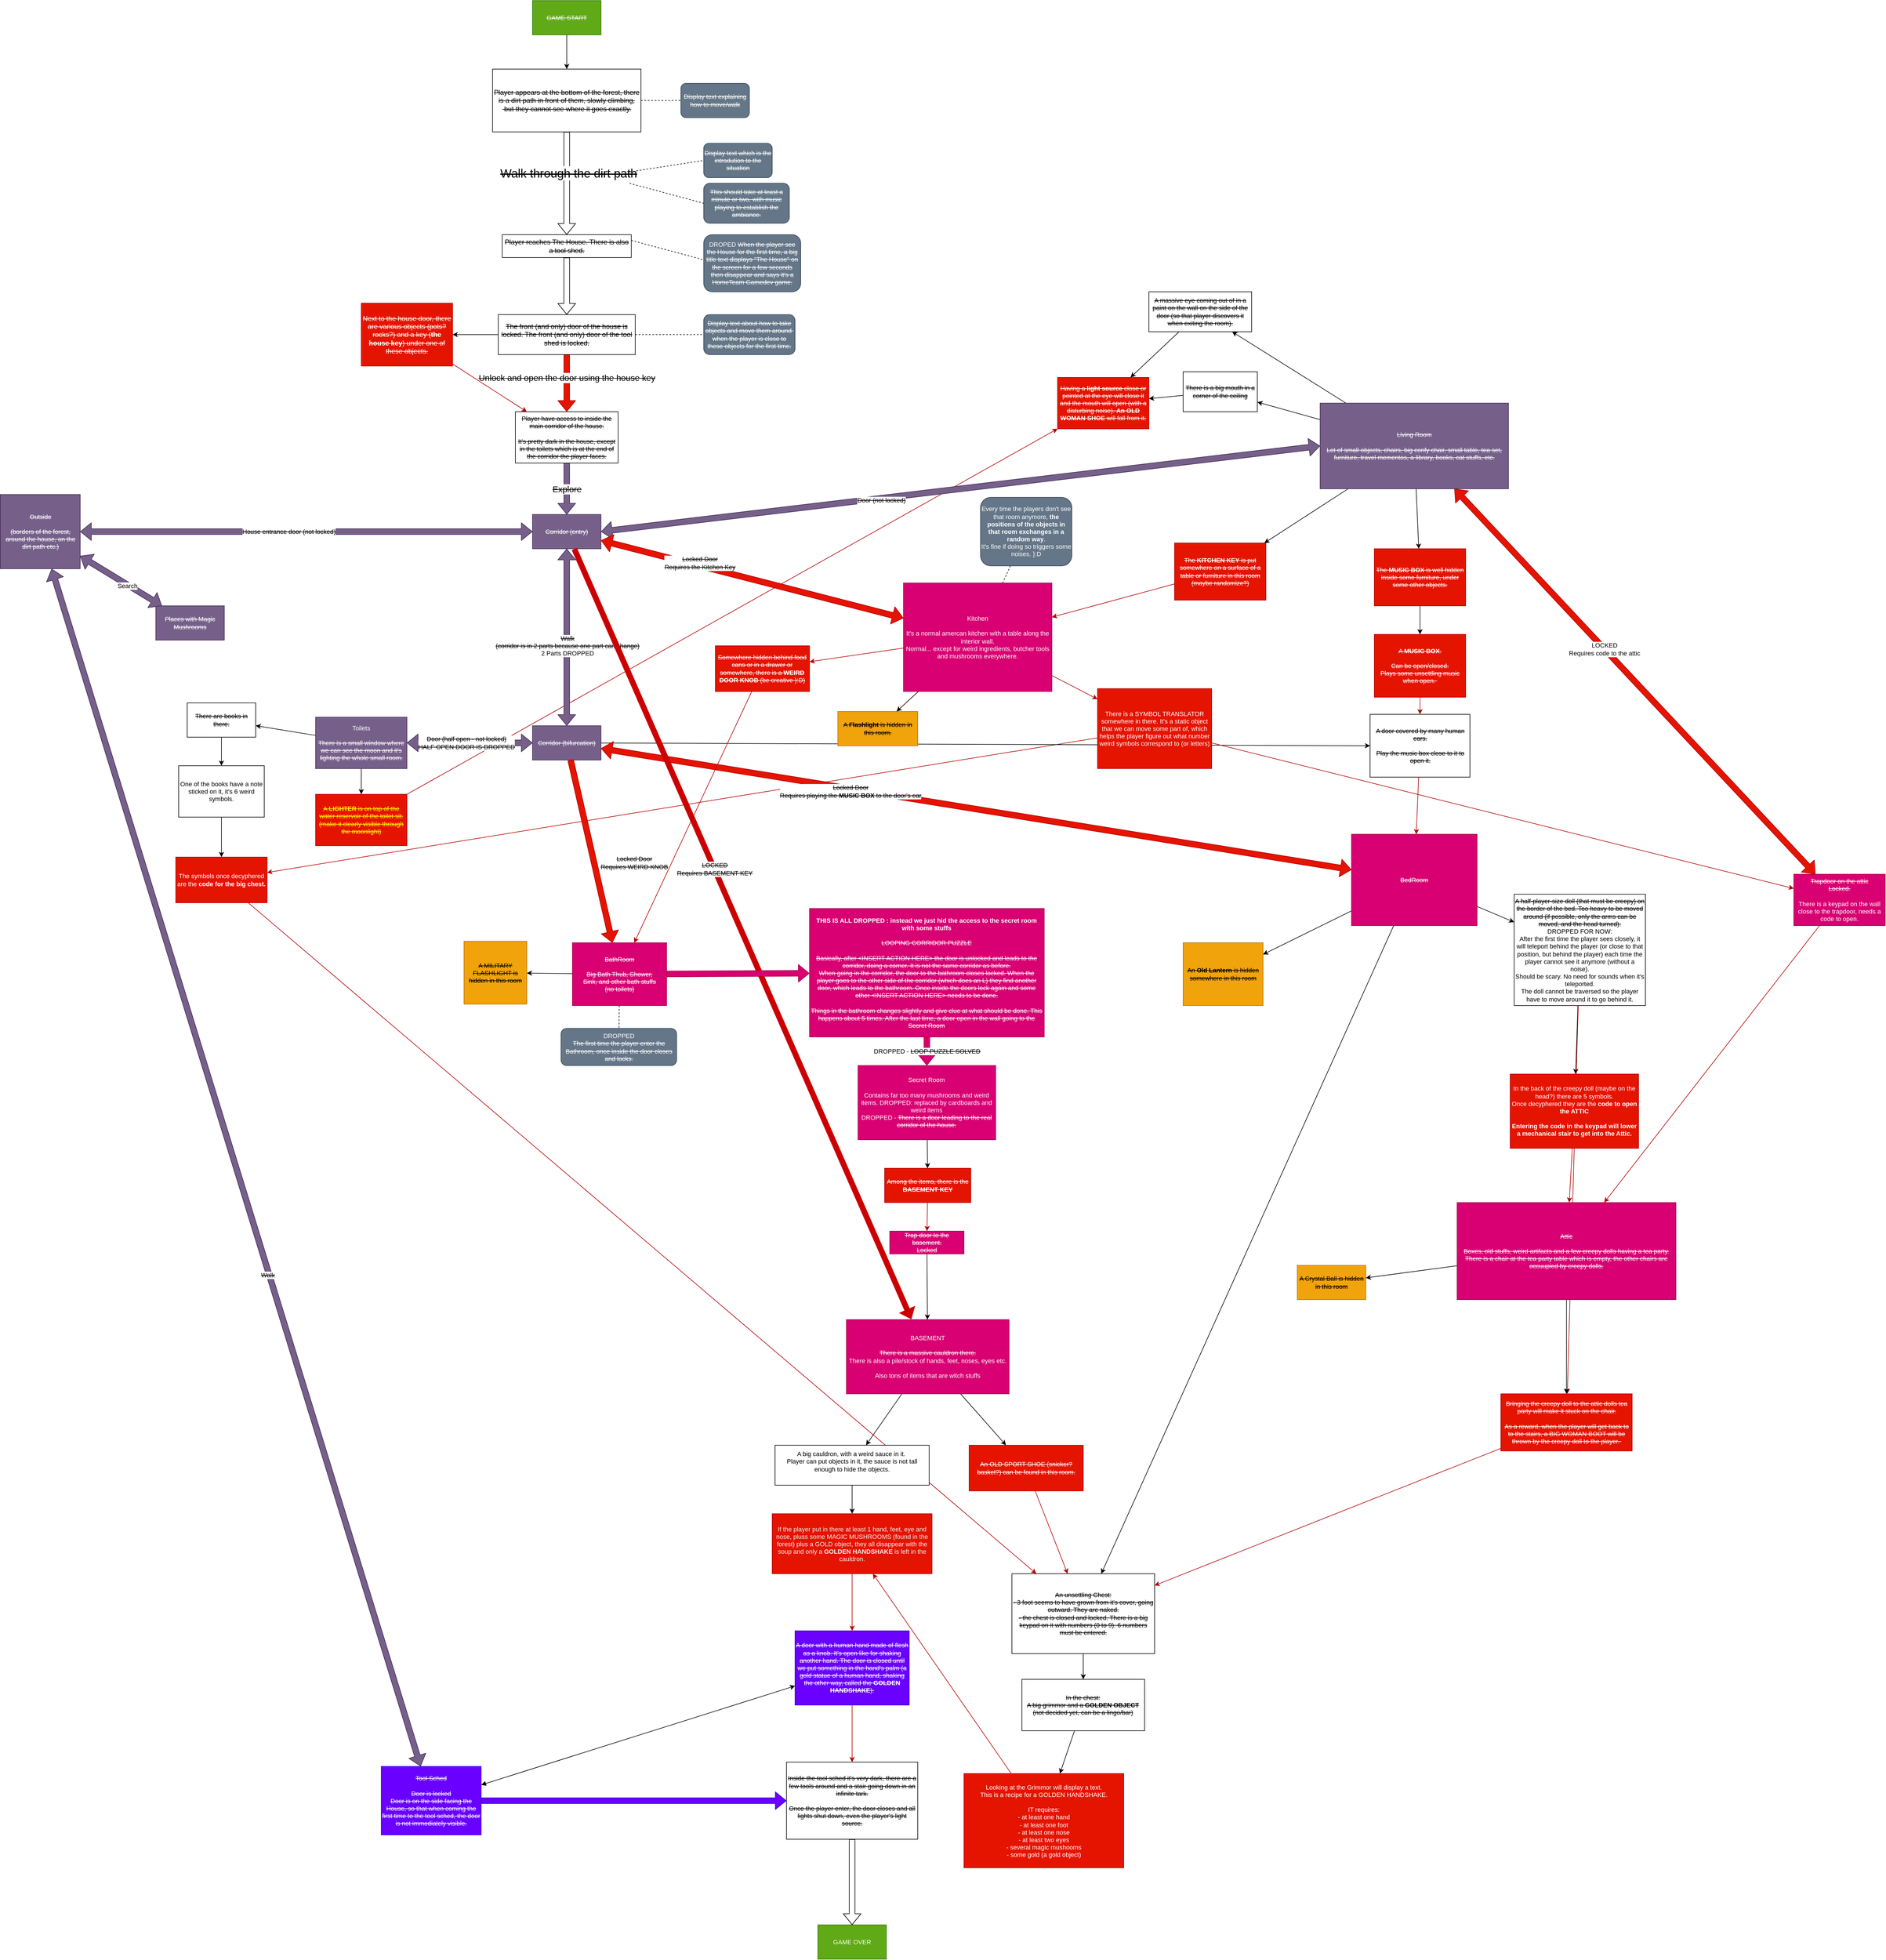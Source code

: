 <mxfile>
    <diagram id="uI9hO-N1rfZND0lMfROh" name="Page-1">
        <mxGraphModel dx="2590" dy="1898" grid="1" gridSize="10" guides="1" tooltips="1" connect="1" arrows="1" fold="1" page="1" pageScale="1" pageWidth="850" pageHeight="1100" math="0" shadow="0">
            <root>
                <mxCell id="0"/>
                <mxCell id="1" parent="0"/>
                <mxCell id="117" style="edgeStyle=none;html=1;fontSize=11;fillColor=#e51400;strokeColor=#B20000;" parent="1" source="115" target="21" edge="1">
                    <mxGeometry relative="1" as="geometry"/>
                </mxCell>
                <mxCell id="182" style="edgeStyle=none;html=1;fontSize=11;startArrow=none;startFill=0;endArrow=classic;endFill=1;fillColor=#e51400;strokeColor=#B20000;" parent="1" source="179" target="170" edge="1">
                    <mxGeometry relative="1" as="geometry"/>
                </mxCell>
                <mxCell id="172" style="edgeStyle=none;html=1;fontSize=11;startArrow=none;startFill=0;endArrow=classic;endFill=1;fillColor=#e51400;strokeColor=#B20000;" parent="1" source="170" target="124" edge="1">
                    <mxGeometry relative="1" as="geometry"/>
                </mxCell>
                <mxCell id="153" style="edgeStyle=none;html=1;fontSize=11;startArrow=none;startFill=0;endArrow=classic;endFill=1;fillColor=#e51400;strokeColor=#B20000;" parent="1" source="65" target="76" edge="1">
                    <mxGeometry relative="1" as="geometry"/>
                </mxCell>
                <mxCell id="152" style="edgeStyle=none;html=1;fontSize=11;startArrow=classic;startFill=1;endArrow=none;endFill=0;fillColor=#e51400;strokeColor=#B20000;" parent="1" source="115" target="141" edge="1">
                    <mxGeometry relative="1" as="geometry"/>
                </mxCell>
                <mxCell id="147" style="edgeStyle=none;html=1;fontSize=11;startArrow=none;startFill=0;endArrow=classic;endFill=1;fillColor=#e51400;strokeColor=#B20000;" parent="1" source="72" target="121" edge="1">
                    <mxGeometry relative="1" as="geometry"/>
                </mxCell>
                <mxCell id="102" style="edgeStyle=none;html=1;fontSize=11;fillColor=#e51400;strokeColor=#B20000;" parent="1" source="27" target="28" edge="1">
                    <mxGeometry relative="1" as="geometry"/>
                </mxCell>
                <mxCell id="2" value="&lt;strike&gt;Player appears at the bottom of the forest, there is a dirt path in front of them, slowly climbing,&lt;br&gt;&amp;nbsp;but they cannot see where it goes exactly.&lt;/strike&gt;" style="rounded=0;whiteSpace=wrap;html=1;" parent="1" vertex="1">
                    <mxGeometry x="230.01" y="-110" width="260" height="110" as="geometry"/>
                </mxCell>
                <mxCell id="3" value="" style="shape=flexArrow;endArrow=classic;html=1;" parent="1" source="2" target="4" edge="1">
                    <mxGeometry width="50" height="50" relative="1" as="geometry">
                        <mxPoint x="389.99" y="410" as="sourcePoint"/>
                        <mxPoint x="439.99" y="360" as="targetPoint"/>
                    </mxGeometry>
                </mxCell>
                <mxCell id="5" value="&lt;strike&gt;Walk through the dirt path&lt;/strike&gt;" style="edgeLabel;html=1;align=center;verticalAlign=middle;resizable=0;points=[];fontSize=21;" parent="3" vertex="1" connectable="0">
                    <mxGeometry x="-0.199" y="3" relative="1" as="geometry">
                        <mxPoint as="offset"/>
                    </mxGeometry>
                </mxCell>
                <mxCell id="4" value="&lt;strike&gt;Player reaches The House. There is also a tool shed.&lt;/strike&gt;" style="rounded=0;whiteSpace=wrap;html=1;" parent="1" vertex="1">
                    <mxGeometry x="246.88" y="180" width="226.25" height="40" as="geometry"/>
                </mxCell>
                <mxCell id="8" value="&lt;strike&gt;Display text which is the introdution to the situation&lt;/strike&gt;" style="rounded=1;whiteSpace=wrap;html=1;fontSize=11;fillColor=#647687;fontColor=#ffffff;strokeColor=#314354;" parent="1" vertex="1">
                    <mxGeometry x="600" y="20" width="120" height="60" as="geometry"/>
                </mxCell>
                <mxCell id="9" value="" style="endArrow=none;dashed=1;html=1;fontSize=11;entryX=0;entryY=0.5;entryDx=0;entryDy=0;" parent="1" target="8" edge="1">
                    <mxGeometry width="50" height="50" relative="1" as="geometry">
                        <mxPoint x="470" y="70" as="sourcePoint"/>
                        <mxPoint x="530" y="70" as="targetPoint"/>
                    </mxGeometry>
                </mxCell>
                <mxCell id="10" value="&lt;strike&gt;Display text explaining how to move/walk&lt;/strike&gt;" style="rounded=1;whiteSpace=wrap;html=1;fontSize=11;fillColor=#647687;fontColor=#ffffff;strokeColor=#314354;" parent="1" vertex="1">
                    <mxGeometry x="560" y="-85" width="120" height="60" as="geometry"/>
                </mxCell>
                <mxCell id="11" value="" style="endArrow=none;dashed=1;html=1;fontSize=11;entryX=0;entryY=0.5;entryDx=0;entryDy=0;exitX=1;exitY=0.5;exitDx=0;exitDy=0;" parent="1" source="2" target="10" edge="1">
                    <mxGeometry width="50" height="50" relative="1" as="geometry">
                        <mxPoint x="420" y="190" as="sourcePoint"/>
                        <mxPoint x="470" y="140" as="targetPoint"/>
                    </mxGeometry>
                </mxCell>
                <mxCell id="12" value="&lt;strike&gt;This should take at least a minute or two, with music playing to establish the ambiance.&lt;/strike&gt;" style="rounded=1;whiteSpace=wrap;html=1;fontSize=11;fillColor=#647687;fontColor=#ffffff;strokeColor=#314354;" parent="1" vertex="1">
                    <mxGeometry x="600" y="90" width="150" height="70" as="geometry"/>
                </mxCell>
                <mxCell id="13" value="" style="endArrow=none;dashed=1;html=1;fontSize=11;entryX=0;entryY=0.5;entryDx=0;entryDy=0;" parent="1" target="12" edge="1">
                    <mxGeometry width="50" height="50" relative="1" as="geometry">
                        <mxPoint x="470" y="90" as="sourcePoint"/>
                        <mxPoint x="470" y="250" as="targetPoint"/>
                    </mxGeometry>
                </mxCell>
                <mxCell id="14" value="&lt;strike&gt;Display text about how to take objects and move them around&amp;nbsp; when the player is close to these objects for the first time.&lt;/strike&gt;" style="rounded=1;whiteSpace=wrap;html=1;fontSize=11;fillColor=#647687;fontColor=#ffffff;strokeColor=#314354;" parent="1" vertex="1">
                    <mxGeometry x="600" y="320" width="160" height="70" as="geometry"/>
                </mxCell>
                <mxCell id="15" value="" style="endArrow=none;dashed=1;html=1;fontSize=11;exitX=1;exitY=0.5;exitDx=0;exitDy=0;entryX=0;entryY=0.5;entryDx=0;entryDy=0;" parent="1" source="57" target="14" edge="1">
                    <mxGeometry width="50" height="50" relative="1" as="geometry">
                        <mxPoint x="460" y="420" as="sourcePoint"/>
                        <mxPoint x="510" y="370" as="targetPoint"/>
                    </mxGeometry>
                </mxCell>
                <mxCell id="17" value="&lt;strike&gt;Player have access to inside the main corridor of the house.&lt;br&gt;&lt;br&gt;It's pretty dark in the house, except in the toilets which is at the end of the corridor the player faces.&lt;/strike&gt;" style="rounded=0;whiteSpace=wrap;html=1;fontSize=11;" parent="1" vertex="1">
                    <mxGeometry x="270" y="490" width="180" height="90" as="geometry"/>
                </mxCell>
                <mxCell id="18" value="&lt;font style=&quot;font-size: 15px&quot;&gt;&lt;strike&gt;Unlock and open the door using the house key&lt;/strike&gt;&lt;/font&gt;" style="shape=flexArrow;endArrow=classic;html=1;fontSize=11;entryX=0.5;entryY=0;entryDx=0;entryDy=0;exitX=0.5;exitY=1;exitDx=0;exitDy=0;fillColor=#e51400;strokeColor=#B20000;" parent="1" source="57" target="17" edge="1">
                    <mxGeometry x="-0.2" width="50" height="50" relative="1" as="geometry">
                        <mxPoint x="420" y="550" as="sourcePoint"/>
                        <mxPoint x="470" y="500" as="targetPoint"/>
                        <mxPoint as="offset"/>
                    </mxGeometry>
                </mxCell>
                <mxCell id="178" value="" style="edgeStyle=none;html=1;fontSize=11;startArrow=none;startFill=0;endArrow=classic;endFill=1;" parent="1" source="21" target="177" edge="1">
                    <mxGeometry relative="1" as="geometry"/>
                </mxCell>
                <mxCell id="21" value="&lt;strike&gt;An unsettling Chest:&lt;br&gt;- 3 foot seems to have grown from it's cover, going outward. They are naked.&lt;/strike&gt;&lt;br&gt;&lt;strike&gt;- the chest is closed and locked. There is a big keypad on it with numbers (0 to 9). 6 numbers must be entered.&lt;/strike&gt;" style="rounded=0;whiteSpace=wrap;html=1;fontSize=11;" parent="1" vertex="1">
                    <mxGeometry x="1139.989" y="2525" width="250" height="140" as="geometry"/>
                </mxCell>
                <mxCell id="77" style="edgeStyle=none;html=1;fontSize=11;" parent="1" source="22" target="76" edge="1">
                    <mxGeometry relative="1" as="geometry"/>
                </mxCell>
                <mxCell id="22" value="&lt;strike&gt;A massive eye coming out of in a paint on the wall on the side of the door (so that player discovers it when exiting the room).&lt;/strike&gt;" style="rounded=0;whiteSpace=wrap;html=1;fontSize=11;" parent="1" vertex="1">
                    <mxGeometry x="1379.996" y="280" width="180" height="70" as="geometry"/>
                </mxCell>
                <mxCell id="144" value="" style="edgeStyle=none;html=1;fontSize=11;startArrow=none;startFill=0;endArrow=classic;endFill=1;" parent="1" source="23" target="143" edge="1">
                    <mxGeometry relative="1" as="geometry"/>
                </mxCell>
                <mxCell id="149" value="" style="edgeStyle=none;html=1;fontSize=11;startArrow=none;startFill=0;endArrow=classic;endFill=1;fillColor=#e51400;strokeColor=#B20000;" parent="1" source="23" target="148" edge="1">
                    <mxGeometry relative="1" as="geometry"/>
                </mxCell>
                <mxCell id="23" value="&lt;strike&gt;A half-player-size doll (that must be creepy) on the border of the bed. Too heavy to be moved around (if possible, only the arms can be moved, and the head turned).&lt;br&gt;&lt;/strike&gt;DROPPED FOR NOW:&lt;br&gt;After the first time the player sees closely, it will teleport behind the player (or close to that position, but behind the player) each time the player cannot see it anymore (without a noise).&lt;br&gt;Should be scary. No need for sounds when it's teleported.&lt;br&gt;The doll cannot be traversed so the player have to move around it to go behind it." style="rounded=0;whiteSpace=wrap;html=1;fontSize=11;" parent="1" vertex="1">
                    <mxGeometry x="2020.004" y="1335" width="230" height="195" as="geometry"/>
                </mxCell>
                <mxCell id="171" value="" style="edgeStyle=none;html=1;fontSize=11;startArrow=none;startFill=0;endArrow=classic;endFill=1;" parent="1" source="26" target="170" edge="1">
                    <mxGeometry relative="1" as="geometry"/>
                </mxCell>
                <mxCell id="26" value="A big cauldron, with a weird sauce in it.&amp;nbsp;&lt;br&gt;Player can put objects in it, the sauce is not tall enough to hide the objects.&lt;br&gt;&lt;br&gt;" style="rounded=0;whiteSpace=wrap;html=1;fontSize=11;" parent="1" vertex="1">
                    <mxGeometry x="724.999" y="2300" width="270" height="70" as="geometry"/>
                </mxCell>
                <mxCell id="27" value="&lt;strike&gt;A &lt;b&gt;MUSIC BOX&lt;/b&gt;. &lt;br&gt;&lt;br&gt;Can be open/closed.&lt;br&gt;Plays some unsettling music when open.&amp;nbsp;&lt;/strike&gt;" style="rounded=0;whiteSpace=wrap;html=1;fontSize=11;fillColor=#e51400;fontColor=#ffffff;strokeColor=#B20000;" parent="1" vertex="1">
                    <mxGeometry x="1775.004" y="880" width="160" height="110" as="geometry"/>
                </mxCell>
                <mxCell id="28" value="&lt;strike&gt;A door covered by many human ears.&lt;br&gt;&lt;br&gt;Play the music box close to it to open it.&lt;/strike&gt;" style="rounded=0;whiteSpace=wrap;html=1;fontSize=11;" parent="1" vertex="1">
                    <mxGeometry x="1767.504" y="1020" width="175" height="110" as="geometry"/>
                </mxCell>
                <mxCell id="62" style="edgeStyle=none;html=1;fontSize=11;" parent="1" source="29" target="22" edge="1">
                    <mxGeometry relative="1" as="geometry"/>
                </mxCell>
                <mxCell id="64" style="edgeStyle=none;html=1;fontSize=11;" parent="1" source="29" target="63" edge="1">
                    <mxGeometry relative="1" as="geometry"/>
                </mxCell>
                <mxCell id="80" style="edgeStyle=none;html=1;fontSize=11;" parent="1" source="29" target="79" edge="1">
                    <mxGeometry relative="1" as="geometry"/>
                </mxCell>
                <mxCell id="101" style="edgeStyle=none;html=1;fontSize=11;" parent="1" source="29" target="100" edge="1">
                    <mxGeometry relative="1" as="geometry"/>
                </mxCell>
                <mxCell id="29" value="&lt;strike&gt;Living Room&lt;br&gt;&lt;br&gt;Lot of small objects, chairs, big confy chair, small table, tea set, furniture, travel mementos, a library, books, cat stuffs, etc.&lt;/strike&gt;" style="whiteSpace=wrap;html=1;fontSize=11;fillColor=#76608a;fontColor=#ffffff;strokeColor=#432D57;" parent="1" vertex="1">
                    <mxGeometry x="1680" y="475" width="330" height="150" as="geometry"/>
                </mxCell>
                <mxCell id="66" style="edgeStyle=none;html=1;entryX=0.5;entryY=0;entryDx=0;entryDy=0;fontSize=11;" parent="1" source="30" target="65" edge="1">
                    <mxGeometry relative="1" as="geometry"/>
                </mxCell>
                <mxCell id="111" style="edgeStyle=none;html=1;fontSize=11;" parent="1" source="30" target="110" edge="1">
                    <mxGeometry relative="1" as="geometry"/>
                </mxCell>
                <mxCell id="30" value="Toilets&lt;br&gt;&lt;br&gt;&lt;strike&gt;There is a small window where we can see the moon and it's lighting the whole small room.&lt;/strike&gt;" style="whiteSpace=wrap;html=1;fontSize=11;fillColor=#76608a;fontColor=#ffffff;strokeColor=#432D57;" parent="1" vertex="1">
                    <mxGeometry x="-80" y="1025" width="160" height="90" as="geometry"/>
                </mxCell>
                <mxCell id="31" value="&lt;strike&gt;Corridor (entry)&lt;/strike&gt;" style="whiteSpace=wrap;html=1;fontSize=11;fillColor=#76608a;fontColor=#ffffff;strokeColor=#432D57;" parent="1" vertex="1">
                    <mxGeometry x="300" y="670" width="120" height="60" as="geometry"/>
                </mxCell>
                <mxCell id="88" style="edgeStyle=none;html=1;entryX=0;entryY=0.5;entryDx=0;entryDy=0;fontSize=11;" parent="1" source="32" target="28" edge="1">
                    <mxGeometry relative="1" as="geometry"/>
                </mxCell>
                <mxCell id="32" value="&lt;strike&gt;Corridor (bifurcation)&lt;/strike&gt;" style="whiteSpace=wrap;html=1;fontSize=11;fillColor=#76608a;fontColor=#ffffff;strokeColor=#432D57;" parent="1" vertex="1">
                    <mxGeometry x="300" y="1040" width="120" height="60" as="geometry"/>
                </mxCell>
                <mxCell id="33" value="&lt;font style=&quot;font-size: 15px&quot;&gt;&lt;strike&gt;Explore&lt;/strike&gt;&lt;/font&gt;" style="shape=flexArrow;endArrow=classic;html=1;fontSize=11;entryX=0.5;entryY=0;entryDx=0;entryDy=0;exitX=0.5;exitY=1;exitDx=0;exitDy=0;fillColor=#76608a;strokeColor=#432D57;" parent="1" source="17" target="31" edge="1">
                    <mxGeometry width="50" height="50" relative="1" as="geometry">
                        <mxPoint x="510" y="630" as="sourcePoint"/>
                        <mxPoint x="360" y="660" as="targetPoint"/>
                    </mxGeometry>
                </mxCell>
                <mxCell id="36" value="" style="shape=flexArrow;endArrow=classic;startArrow=classic;html=1;fontSize=11;entryX=0.5;entryY=1;entryDx=0;entryDy=0;exitX=0.5;exitY=0;exitDx=0;exitDy=0;fillColor=#76608a;strokeColor=#432D57;" parent="1" source="32" target="31" edge="1">
                    <mxGeometry width="100" height="100" relative="1" as="geometry">
                        <mxPoint x="140" y="860" as="sourcePoint"/>
                        <mxPoint x="240" y="760" as="targetPoint"/>
                    </mxGeometry>
                </mxCell>
                <mxCell id="50" value="&lt;strike&gt;Walk&lt;/strike&gt;&lt;br&gt;&lt;strike&gt;(corridor is in 2 parts because one part can change)&lt;/strike&gt;&lt;br&gt;2 Parts DROPPED" style="edgeLabel;html=1;align=center;verticalAlign=middle;resizable=0;points=[];fontSize=11;" parent="36" vertex="1" connectable="0">
                    <mxGeometry x="-0.094" y="-1" relative="1" as="geometry">
                        <mxPoint as="offset"/>
                    </mxGeometry>
                </mxCell>
                <mxCell id="37" value="&lt;strike&gt;Outside&lt;br&gt;&lt;br&gt;(borders of the forest, around the house, on the dirt path etc.)&lt;/strike&gt;" style="whiteSpace=wrap;html=1;fontSize=11;fillColor=#76608a;fontColor=#ffffff;strokeColor=#432D57;" parent="1" vertex="1">
                    <mxGeometry x="-632.5" y="635" width="140" height="130" as="geometry"/>
                </mxCell>
                <mxCell id="38" value="" style="shape=flexArrow;endArrow=classic;startArrow=classic;html=1;fontSize=11;entryX=0;entryY=0.5;entryDx=0;entryDy=0;exitX=1;exitY=0.5;exitDx=0;exitDy=0;fillColor=#76608a;strokeColor=#432D57;" parent="1" source="37" target="31" edge="1">
                    <mxGeometry width="100" height="100" relative="1" as="geometry">
                        <mxPoint x="160" y="750" as="sourcePoint"/>
                        <mxPoint x="240" y="660" as="targetPoint"/>
                    </mxGeometry>
                </mxCell>
                <mxCell id="41" value="&lt;strike&gt;House entrance door (not locked)&lt;/strike&gt;" style="edgeLabel;html=1;align=center;verticalAlign=middle;resizable=0;points=[];fontSize=11;" parent="38" vertex="1" connectable="0">
                    <mxGeometry x="-0.13" relative="1" as="geometry">
                        <mxPoint x="21" as="offset"/>
                    </mxGeometry>
                </mxCell>
                <mxCell id="39" value="" style="shape=flexArrow;endArrow=classic;startArrow=classic;html=1;fontSize=11;exitX=0;exitY=0.5;exitDx=0;exitDy=0;fillColor=#76608a;strokeColor=#432D57;" parent="1" source="29" edge="1">
                    <mxGeometry width="100" height="100" relative="1" as="geometry">
                        <mxPoint x="340" y="760" as="sourcePoint"/>
                        <mxPoint x="420" y="700" as="targetPoint"/>
                    </mxGeometry>
                </mxCell>
                <mxCell id="40" value="&lt;strike&gt;Door (not locked)&lt;/strike&gt;" style="edgeLabel;html=1;align=center;verticalAlign=middle;resizable=0;points=[];fontSize=11;" parent="39" vertex="1" connectable="0">
                    <mxGeometry x="0.257" y="-2" relative="1" as="geometry">
                        <mxPoint x="23" y="2" as="offset"/>
                    </mxGeometry>
                </mxCell>
                <mxCell id="125" style="edgeStyle=none;html=1;fontSize=11;startArrow=block;" parent="1" source="42" target="124" edge="1">
                    <mxGeometry relative="1" as="geometry"/>
                </mxCell>
                <mxCell id="42" value="&lt;strike&gt;Tool Sched&lt;br&gt;&lt;br&gt;Door is locked&lt;br&gt;Door is on the side facing the House, so that when coming the first time to the tool sched, the door is not immediately visible.&lt;/strike&gt;" style="whiteSpace=wrap;html=1;fontSize=11;fillColor=#6a00ff;fontColor=#ffffff;strokeColor=#3700CC;" parent="1" vertex="1">
                    <mxGeometry x="35" y="2862.5" width="175" height="120" as="geometry"/>
                </mxCell>
                <mxCell id="43" value="" style="shape=flexArrow;endArrow=classic;startArrow=classic;html=1;fontSize=11;fillColor=#76608a;strokeColor=#432D57;" parent="1" source="42" target="37" edge="1">
                    <mxGeometry width="100" height="100" relative="1" as="geometry">
                        <mxPoint x="-120" y="880" as="sourcePoint"/>
                        <mxPoint x="-20" y="780" as="targetPoint"/>
                    </mxGeometry>
                </mxCell>
                <mxCell id="44" value="&lt;strike&gt;Walk&lt;/strike&gt;" style="edgeLabel;html=1;align=center;verticalAlign=middle;resizable=0;points=[];fontSize=11;" parent="43" vertex="1" connectable="0">
                    <mxGeometry x="-0.178" y="3" relative="1" as="geometry">
                        <mxPoint as="offset"/>
                    </mxGeometry>
                </mxCell>
                <mxCell id="45" value="&lt;strike&gt;Places with Magic Mushrooms&lt;/strike&gt;" style="whiteSpace=wrap;html=1;fontSize=11;fillColor=#76608a;fontColor=#ffffff;strokeColor=#432D57;" parent="1" vertex="1">
                    <mxGeometry x="-360" y="830" width="120" height="60" as="geometry"/>
                </mxCell>
                <mxCell id="46" value="" style="shape=flexArrow;endArrow=classic;startArrow=classic;html=1;fontSize=11;fillColor=#76608a;strokeColor=#432D57;" parent="1" source="37" target="45" edge="1">
                    <mxGeometry width="100" height="100" relative="1" as="geometry">
                        <mxPoint x="-10" y="620" as="sourcePoint"/>
                        <mxPoint x="90" y="520" as="targetPoint"/>
                    </mxGeometry>
                </mxCell>
                <mxCell id="47" value="Search" style="edgeLabel;html=1;align=center;verticalAlign=middle;resizable=0;points=[];fontSize=11;" parent="46" vertex="1" connectable="0">
                    <mxGeometry x="0.162" y="-1" relative="1" as="geometry">
                        <mxPoint as="offset"/>
                    </mxGeometry>
                </mxCell>
                <mxCell id="48" value="" style="shape=flexArrow;endArrow=classic;startArrow=classic;html=1;fontSize=11;entryX=0;entryY=0.5;entryDx=0;entryDy=0;fillColor=#76608a;strokeColor=#432D57;" parent="1" source="30" target="32" edge="1">
                    <mxGeometry width="100" height="100" relative="1" as="geometry">
                        <mxPoint x="340" y="980" as="sourcePoint"/>
                        <mxPoint x="440" y="880" as="targetPoint"/>
                    </mxGeometry>
                </mxCell>
                <mxCell id="49" value="&lt;strike&gt;Door (half open - not locked) &lt;br&gt;HALF OPEN DOOR IS DROPPED&lt;/strike&gt;" style="edgeLabel;html=1;align=center;verticalAlign=middle;resizable=0;points=[];fontSize=11;" parent="48" vertex="1" connectable="0">
                    <mxGeometry x="-0.308" relative="1" as="geometry">
                        <mxPoint x="28" as="offset"/>
                    </mxGeometry>
                </mxCell>
                <mxCell id="52" value="DROPED &lt;strike&gt;When the player see the House for the first time, a big title text displays &quot;The House&quot; on the screen for a few seconds&lt;br&gt;then disappear and says it's a HomeTeam Gamedev game.&lt;/strike&gt;" style="rounded=1;whiteSpace=wrap;html=1;fontSize=11;fillColor=#647687;fontColor=#ffffff;strokeColor=#314354;" parent="1" vertex="1">
                    <mxGeometry x="600" y="180" width="170" height="100" as="geometry"/>
                </mxCell>
                <mxCell id="56" value="" style="endArrow=none;dashed=1;html=1;fontSize=11;entryX=-0.01;entryY=0.435;entryDx=0;entryDy=0;entryPerimeter=0;exitX=1;exitY=0.25;exitDx=0;exitDy=0;" parent="1" source="4" target="52" edge="1">
                    <mxGeometry width="50" height="50" relative="1" as="geometry">
                        <mxPoint x="500" y="380" as="sourcePoint"/>
                        <mxPoint x="550" y="330" as="targetPoint"/>
                    </mxGeometry>
                </mxCell>
                <mxCell id="75" style="edgeStyle=none;html=1;entryX=1;entryY=0.5;entryDx=0;entryDy=0;fontSize=11;" parent="1" source="57" target="74" edge="1">
                    <mxGeometry relative="1" as="geometry"/>
                </mxCell>
                <mxCell id="57" value="&lt;strike&gt;&lt;span style=&quot;font-size: 12px&quot;&gt;The front (and only) door of the house is locked. The front (and only) door of the tool shed is locked.&lt;/span&gt;&lt;br style=&quot;font-size: 12px&quot;&gt;&lt;/strike&gt;" style="whiteSpace=wrap;html=1;fontSize=11;" parent="1" vertex="1">
                    <mxGeometry x="240" y="320" width="240" height="70" as="geometry"/>
                </mxCell>
                <mxCell id="58" value="" style="shape=flexArrow;endArrow=classic;html=1;fontSize=11;exitX=0.5;exitY=1;exitDx=0;exitDy=0;entryX=0.5;entryY=0;entryDx=0;entryDy=0;" parent="1" source="4" target="57" edge="1">
                    <mxGeometry width="50" height="50" relative="1" as="geometry">
                        <mxPoint x="359.99" y="430" as="sourcePoint"/>
                        <mxPoint x="409.99" y="380" as="targetPoint"/>
                    </mxGeometry>
                </mxCell>
                <mxCell id="103" style="edgeStyle=none;html=1;fontSize=11;" parent="1" source="59" target="21" edge="1">
                    <mxGeometry relative="1" as="geometry"/>
                </mxCell>
                <mxCell id="104" style="edgeStyle=none;html=1;fontSize=11;" parent="1" source="59" target="23" edge="1">
                    <mxGeometry relative="1" as="geometry"/>
                </mxCell>
                <mxCell id="186" value="" style="edgeStyle=none;html=1;fontSize=11;startArrow=none;startFill=0;endArrow=classic;endFill=1;" parent="1" source="59" target="185" edge="1">
                    <mxGeometry relative="1" as="geometry"/>
                </mxCell>
                <mxCell id="59" value="&lt;strike&gt;BedRoom&lt;/strike&gt;" style="whiteSpace=wrap;html=1;fontSize=11;fillColor=#d80073;fontColor=#ffffff;strokeColor=#A50040;" parent="1" vertex="1">
                    <mxGeometry x="1735" y="1230" width="220" height="160" as="geometry"/>
                </mxCell>
                <mxCell id="78" style="edgeStyle=none;html=1;fontSize=11;" parent="1" source="63" target="76" edge="1">
                    <mxGeometry relative="1" as="geometry"/>
                </mxCell>
                <mxCell id="63" value="&lt;strike&gt;There is a big mouth in a corner of the ceiling&lt;/strike&gt;" style="whiteSpace=wrap;html=1;fontSize=11;" parent="1" vertex="1">
                    <mxGeometry x="1439.996" y="420" width="130" height="70" as="geometry"/>
                </mxCell>
                <mxCell id="65" value="&lt;strike&gt;A &lt;b&gt;LIGHTER&lt;/b&gt; is on top of the water reservoir of the toilet sit.&lt;br&gt;(make it clearly visible through the moonlight)&lt;/strike&gt;" style="whiteSpace=wrap;html=1;fontSize=11;fillColor=#e51400;fontColor=#FFFF00;strokeColor=#B20000;" parent="1" vertex="1">
                    <mxGeometry x="-80" y="1160" width="160" height="90" as="geometry"/>
                </mxCell>
                <mxCell id="135" style="html=1;fontSize=11;startArrow=none;startFill=0;endArrow=none;endFill=0;dashed=1;" parent="1" source="69" target="134" edge="1">
                    <mxGeometry relative="1" as="geometry"/>
                </mxCell>
                <mxCell id="142" value="" style="edgeStyle=none;html=1;fontSize=11;startArrow=none;startFill=0;endArrow=classic;endFill=1;fillColor=#e51400;strokeColor=#B20000;" parent="1" source="69" target="141" edge="1">
                    <mxGeometry relative="1" as="geometry"/>
                </mxCell>
                <mxCell id="188" style="edgeStyle=none;html=1;fontSize=11;fontColor=#FFFF00;startArrow=none;startFill=0;endArrow=classic;endFill=1;" parent="1" source="69" target="187" edge="1">
                    <mxGeometry relative="1" as="geometry"/>
                </mxCell>
                <mxCell id="69" value="Kitchen&lt;br&gt;&lt;br&gt;It's a normal amercan kitchen with a table along the interior wall.&lt;br&gt;Normal... except for weird ingredients, butcher tools and mushrooms everywhere." style="whiteSpace=wrap;html=1;fontSize=11;fillColor=#d80073;fontColor=#ffffff;strokeColor=#A50040;" parent="1" vertex="1">
                    <mxGeometry x="950" y="790" width="260" height="190" as="geometry"/>
                </mxCell>
                <mxCell id="72" value="&lt;strike&gt;Trapdoor on the attic&lt;br&gt;Locked.&lt;/strike&gt;&lt;br&gt;&lt;br&gt;There is a keypad on the wall close to the trapdoor, needs a code to open." style="whiteSpace=wrap;html=1;fontSize=11;fillColor=#d80073;fontColor=#ffffff;strokeColor=#A50040;" parent="1" vertex="1">
                    <mxGeometry x="2510" y="1300" width="160" height="90" as="geometry"/>
                </mxCell>
                <mxCell id="85" style="edgeStyle=none;html=1;fontSize=11;fillColor=#e51400;strokeColor=#B20000;" parent="1" source="74" target="17" edge="1">
                    <mxGeometry relative="1" as="geometry"/>
                </mxCell>
                <mxCell id="74" value="&lt;span style=&quot;font-size: 12px&quot;&gt;&lt;strike&gt;Next to the house door, there are various objects (pots? rocks?) and a key (&lt;b&gt;the house key&lt;/b&gt;) under one of these objects.&lt;/strike&gt;&lt;/span&gt;" style="whiteSpace=wrap;html=1;fontSize=11;fillColor=#e51400;fontColor=#ffffff;strokeColor=#B20000;" parent="1" vertex="1">
                    <mxGeometry y="300" width="160" height="110" as="geometry"/>
                </mxCell>
                <mxCell id="76" value="&lt;strike&gt;Having a &lt;b&gt;light source&lt;/b&gt; close or pointed at the eye will close it and the mouth will open (with a disturbing noise). &lt;b&gt;An OLD WOMAN SHOE&lt;/b&gt;&amp;nbsp;will fall from it.&lt;/strike&gt;" style="whiteSpace=wrap;html=1;fontSize=11;fillColor=#e51400;fontColor=#ffffff;strokeColor=#B20000;" parent="1" vertex="1">
                    <mxGeometry x="1219.996" y="430" width="160" height="90" as="geometry"/>
                </mxCell>
                <mxCell id="82" style="edgeStyle=none;html=1;fontSize=11;fillColor=#e51400;strokeColor=#B20000;" parent="1" source="79" target="69" edge="1">
                    <mxGeometry relative="1" as="geometry"/>
                </mxCell>
                <mxCell id="79" value="&lt;strike&gt;The &lt;b&gt;KITCHEN KEY&lt;/b&gt; is put somewhere on a surface of a table or furniture in this room (maybe randomize?)&lt;/strike&gt;" style="whiteSpace=wrap;html=1;fontSize=11;fillColor=#e51400;fontColor=#ffffff;strokeColor=#B20000;" parent="1" vertex="1">
                    <mxGeometry x="1424.996" y="720" width="160" height="100" as="geometry"/>
                </mxCell>
                <mxCell id="83" value="" style="shape=flexArrow;endArrow=classic;html=1;fontSize=11;fillColor=#e51400;strokeColor=#B20000;startArrow=block;" parent="1" source="31" target="69" edge="1">
                    <mxGeometry width="50" height="50" relative="1" as="geometry">
                        <mxPoint x="600" y="810" as="sourcePoint"/>
                        <mxPoint x="700" y="860" as="targetPoint"/>
                    </mxGeometry>
                </mxCell>
                <mxCell id="84" value="&lt;strike&gt;Locked Door&lt;br&gt;Requires the Kitchen Key&lt;/strike&gt;" style="edgeLabel;html=1;align=center;verticalAlign=middle;resizable=0;points=[];fontSize=11;" parent="83" vertex="1" connectable="0">
                    <mxGeometry x="-0.366" y="1" relative="1" as="geometry">
                        <mxPoint x="4" y="-3" as="offset"/>
                    </mxGeometry>
                </mxCell>
                <mxCell id="167" value="" style="edgeStyle=none;html=1;fontSize=11;startArrow=none;startFill=0;endArrow=classic;endFill=1;" parent="1" source="86" target="166" edge="1">
                    <mxGeometry relative="1" as="geometry"/>
                </mxCell>
                <mxCell id="86" value="&lt;strike&gt;Trap door to the basement.&lt;br&gt;Locked&lt;/strike&gt;" style="whiteSpace=wrap;html=1;fontSize=11;fillColor=#d80073;fontColor=#ffffff;strokeColor=#A50040;" parent="1" vertex="1">
                    <mxGeometry x="925.969" y="1925" width="130" height="40" as="geometry"/>
                </mxCell>
                <mxCell id="91" style="edgeStyle=none;html=1;entryX=0.5;entryY=0;entryDx=0;entryDy=0;fontSize=11;" parent="1" source="90" target="2" edge="1">
                    <mxGeometry relative="1" as="geometry"/>
                </mxCell>
                <mxCell id="90" value="&lt;strike&gt;GAME START&lt;/strike&gt;" style="whiteSpace=wrap;html=1;fontSize=11;fillColor=#60a917;strokeColor=#2D7600;fontColor=#ffffff;" parent="1" vertex="1">
                    <mxGeometry x="300.01" y="-230" width="120" height="60" as="geometry"/>
                </mxCell>
                <mxCell id="92" value="" style="shape=flexArrow;endArrow=classic;html=1;fontSize=11;fillColor=#e51400;strokeColor=#B20000;startArrow=block;" parent="1" source="32" target="59" edge="1">
                    <mxGeometry width="50" height="50" relative="1" as="geometry">
                        <mxPoint x="390.0" y="1080" as="sourcePoint"/>
                        <mxPoint x="739.6" y="1270" as="targetPoint"/>
                    </mxGeometry>
                </mxCell>
                <mxCell id="93" value="&lt;strike&gt;Locked Door&lt;br&gt;Requires playing the &lt;b&gt;MUSIC BOX&lt;/b&gt; to the door's ear&lt;/strike&gt;" style="edgeLabel;html=1;align=center;verticalAlign=middle;resizable=0;points=[];fontSize=11;" parent="92" vertex="1" connectable="0">
                    <mxGeometry x="-0.366" y="1" relative="1" as="geometry">
                        <mxPoint x="20" y="9" as="offset"/>
                    </mxGeometry>
                </mxCell>
                <mxCell id="94" value="" style="edgeStyle=none;html=1;fontSize=11;fillColor=#e51400;strokeColor=#B20000;" parent="1" source="28" target="59" edge="1">
                    <mxGeometry relative="1" as="geometry">
                        <mxPoint x="915.2" y="1015" as="sourcePoint"/>
                        <mxPoint x="820.0" y="1185" as="targetPoint"/>
                    </mxGeometry>
                </mxCell>
                <mxCell id="95" value="" style="shape=flexArrow;endArrow=classic;html=1;fontSize=11;fillColor=#e51400;strokeColor=#B20000;startArrow=block;" parent="1" source="29" target="72" edge="1">
                    <mxGeometry width="50" height="50" relative="1" as="geometry">
                        <mxPoint x="3800" y="550.005" as="sourcePoint"/>
                        <mxPoint x="2550" y="715.85" as="targetPoint"/>
                    </mxGeometry>
                </mxCell>
                <mxCell id="96" value="LOCKED&lt;br&gt;Requires code to the attic" style="edgeLabel;html=1;align=center;verticalAlign=middle;resizable=0;points=[];fontSize=11;" parent="95" vertex="1" connectable="0">
                    <mxGeometry x="-0.169" relative="1" as="geometry">
                        <mxPoint as="offset"/>
                    </mxGeometry>
                </mxCell>
                <mxCell id="97" value="" style="shape=flexArrow;endArrow=classic;html=1;fontSize=11;fillColor=#CC0000;strokeColor=none;" parent="1" source="31" target="166" edge="1">
                    <mxGeometry width="50" height="50" relative="1" as="geometry">
                        <mxPoint x="1261.0" y="661.992" as="sourcePoint"/>
                        <mxPoint x="1530" y="930" as="targetPoint"/>
                    </mxGeometry>
                </mxCell>
                <mxCell id="98" value="&lt;strike&gt;LOCKED&lt;br&gt;Requires BASEMENT KEY&lt;/strike&gt;" style="edgeLabel;html=1;align=center;verticalAlign=middle;resizable=0;points=[];fontSize=11;" parent="97" vertex="1" connectable="0">
                    <mxGeometry x="-0.169" relative="1" as="geometry">
                        <mxPoint as="offset"/>
                    </mxGeometry>
                </mxCell>
                <mxCell id="105" style="edgeStyle=none;html=1;fontSize=11;" parent="1" source="100" target="27" edge="1">
                    <mxGeometry relative="1" as="geometry"/>
                </mxCell>
                <mxCell id="100" value="&lt;strike&gt;The &lt;b&gt;MUSIC BOX&lt;/b&gt; is well hidden inside some furniture, under some other objects.&lt;/strike&gt;" style="whiteSpace=wrap;html=1;fontSize=11;fillColor=#e51400;fontColor=#ffffff;strokeColor=#B20000;" parent="1" vertex="1">
                    <mxGeometry x="1775.004" y="730" width="160" height="100" as="geometry"/>
                </mxCell>
                <mxCell id="120" value="" style="edgeStyle=none;html=1;fontSize=11;startArrow=none;startFill=0;endArrow=none;endFill=0;dashed=1;" parent="1" source="106" target="119" edge="1">
                    <mxGeometry relative="1" as="geometry"/>
                </mxCell>
                <mxCell id="194" style="edgeStyle=none;html=1;fontSize=11;fontColor=#FFFF00;startArrow=none;startFill=0;endArrow=classic;endFill=1;" parent="1" source="106" target="193" edge="1">
                    <mxGeometry relative="1" as="geometry"/>
                </mxCell>
                <mxCell id="106" value="&lt;strike&gt;BathRoom&lt;br&gt;&lt;br&gt;Big Bath Thub, Shower,&lt;br&gt;Sink, and other bath stuffs&lt;br&gt;(no toilets)&lt;/strike&gt;" style="whiteSpace=wrap;html=1;fontSize=11;fillColor=#d80073;fontColor=#ffffff;strokeColor=#A50040;" parent="1" vertex="1">
                    <mxGeometry x="369.999" y="1420" width="165" height="110" as="geometry"/>
                </mxCell>
                <mxCell id="107" value="" style="shape=flexArrow;endArrow=classic;html=1;fontSize=11;fillColor=#e51400;strokeColor=#B20000;" parent="1" source="32" target="106" edge="1">
                    <mxGeometry width="50" height="50" relative="1" as="geometry">
                        <mxPoint x="420.488" y="1110" as="sourcePoint"/>
                        <mxPoint x="639.268" y="1240" as="targetPoint"/>
                    </mxGeometry>
                </mxCell>
                <mxCell id="108" value="&lt;strike&gt;Locked Door&lt;br&gt;Requires WEIRD KNOB&lt;/strike&gt;" style="edgeLabel;html=1;align=center;verticalAlign=middle;resizable=0;points=[];fontSize=11;" parent="107" vertex="1" connectable="0">
                    <mxGeometry x="-0.366" y="1" relative="1" as="geometry">
                        <mxPoint x="87" y="79" as="offset"/>
                    </mxGeometry>
                </mxCell>
                <mxCell id="114" style="edgeStyle=none;html=1;fontSize=11;" parent="1" source="110" target="112" edge="1">
                    <mxGeometry relative="1" as="geometry"/>
                </mxCell>
                <mxCell id="110" value="&lt;strike&gt;There are books in there.&lt;/strike&gt;" style="whiteSpace=wrap;html=1;fontSize=11;" parent="1" vertex="1">
                    <mxGeometry x="-305" y="1000" width="120" height="60" as="geometry"/>
                </mxCell>
                <mxCell id="116" style="edgeStyle=none;html=1;fontSize=11;" parent="1" source="112" target="115" edge="1">
                    <mxGeometry relative="1" as="geometry"/>
                </mxCell>
                <mxCell id="112" value="One of the books have a note sticked on it, it's 6 weird symbols." style="whiteSpace=wrap;html=1;fontSize=11;" parent="1" vertex="1">
                    <mxGeometry x="-320" y="1110" width="150" height="90" as="geometry"/>
                </mxCell>
                <mxCell id="115" value="The symbols once decyphered are the&lt;b&gt; code for the big chest.&lt;/b&gt;" style="whiteSpace=wrap;html=1;fontSize=11;fillColor=#e51400;fontColor=#ffffff;strokeColor=#B20000;" parent="1" vertex="1">
                    <mxGeometry x="-325" y="1270" width="160" height="80" as="geometry"/>
                </mxCell>
                <mxCell id="119" value="DROPPED&lt;br&gt;&lt;strike&gt;The first time the player enter the Bathroom, once inside the door closes and locks.&lt;/strike&gt;" style="whiteSpace=wrap;html=1;fontSize=11;fillColor=#647687;strokeColor=#314354;fontColor=#ffffff;rounded=1;" parent="1" vertex="1">
                    <mxGeometry x="350.004" y="1570" width="202.5" height="65" as="geometry"/>
                </mxCell>
                <mxCell id="150" style="edgeStyle=none;html=1;fontSize=11;startArrow=none;startFill=0;endArrow=classic;endFill=1;" parent="1" source="121" target="148" edge="1">
                    <mxGeometry relative="1" as="geometry"/>
                </mxCell>
                <mxCell id="190" value="" style="edgeStyle=none;html=1;fontSize=11;fontColor=#FFFF00;startArrow=none;startFill=0;endArrow=classic;endFill=1;" parent="1" source="121" target="189" edge="1">
                    <mxGeometry relative="1" as="geometry"/>
                </mxCell>
                <mxCell id="121" value="&lt;strike&gt;Attic&lt;br&gt;&lt;br&gt;Boxes, old stuffs, weird artifacts and a few creepy dolls having a tea party.&lt;br&gt;There is a chair at the tea party table which is empty, the other chairs are occuupied by creepy dolls.&lt;/strike&gt;" style="whiteSpace=wrap;html=1;fontSize=11;fillColor=#d80073;fontColor=#ffffff;strokeColor=#A50040;" parent="1" vertex="1">
                    <mxGeometry x="1920" y="1875" width="383.41" height="170" as="geometry"/>
                </mxCell>
                <mxCell id="154" style="edgeStyle=none;html=1;fontSize=11;startArrow=none;startFill=0;endArrow=classic;endFill=1;fillColor=#e51400;strokeColor=#B20000;" parent="1" source="124" target="126" edge="1">
                    <mxGeometry relative="1" as="geometry"/>
                </mxCell>
                <mxCell id="124" value="&lt;strike&gt;A door with a human hand made of flesh as a knob. It's open like for shaking another hand. The door is closed until we put something in the hand's palm (a gold statue of a human hand, shaking the other way, called the &lt;b&gt;GOLDEN HANDSHAKE&lt;/b&gt;).&lt;/strike&gt;" style="rounded=0;whiteSpace=wrap;html=1;fontSize=11;fillColor=#6a00ff;fontColor=#ffffff;strokeColor=#3700CC;" parent="1" vertex="1">
                    <mxGeometry x="759.999" y="2625" width="200" height="130" as="geometry"/>
                </mxCell>
                <mxCell id="126" value="&lt;strike&gt;Inside the tool sched it's very dark, there are a few tools around and a stair going down in an infinite tark.&lt;br&gt;&lt;br&gt;Once the player enter, the door closes and all lights shut down, even the player's light source.&lt;/strike&gt;" style="whiteSpace=wrap;html=1;fontSize=11;" parent="1" vertex="1">
                    <mxGeometry x="744.999" y="2855" width="230" height="135" as="geometry"/>
                </mxCell>
                <mxCell id="127" value="" style="shape=flexArrow;endArrow=classic;html=1;fontSize=11;fillColor=#6a00ff;strokeColor=#3700CC;" parent="1" source="42" target="126" edge="1">
                    <mxGeometry width="50" height="50" relative="1" as="geometry">
                        <mxPoint x="-260" y="700" as="sourcePoint"/>
                        <mxPoint x="-380" y="680" as="targetPoint"/>
                    </mxGeometry>
                </mxCell>
                <mxCell id="129" value="GAME OVER" style="whiteSpace=wrap;html=1;fontSize=11;fillColor=#60a917;fontColor=#ffffff;strokeColor=#2D7600;" parent="1" vertex="1">
                    <mxGeometry x="799.999" y="3140" width="120" height="60" as="geometry"/>
                </mxCell>
                <mxCell id="132" value="" style="shape=flexArrow;endArrow=classic;html=1;fontSize=11;" parent="1" source="126" target="129" edge="1">
                    <mxGeometry width="50" height="50" relative="1" as="geometry">
                        <mxPoint x="-665" y="830" as="sourcePoint"/>
                        <mxPoint x="-615" y="780" as="targetPoint"/>
                    </mxGeometry>
                </mxCell>
                <mxCell id="134" value="Every time the players don't see that room anymore, &lt;b&gt;the positions of the objects in that room exchanges in a random way&lt;/b&gt;.&lt;br&gt;It's fine if doing so triggers some noises. }:D" style="rounded=1;whiteSpace=wrap;html=1;fontSize=11;fillColor=#647687;fontColor=#ffffff;strokeColor=#314354;" parent="1" vertex="1">
                    <mxGeometry x="1084.999" y="640" width="160" height="120" as="geometry"/>
                </mxCell>
                <mxCell id="139" style="edgeStyle=none;html=1;fontSize=11;startArrow=none;startFill=0;endArrow=classic;endFill=1;fillColor=#e51400;strokeColor=#B20000;" parent="1" source="136" target="106" edge="1">
                    <mxGeometry relative="1" as="geometry"/>
                </mxCell>
                <mxCell id="136" value="&lt;strike&gt;Somewhere hidden behind food cans or in a drawer or somewhere, there is a &lt;b&gt;WEIRD DOOR KNOB&lt;/b&gt; (be creative }:D)&lt;/strike&gt;" style="whiteSpace=wrap;html=1;fontSize=11;fillColor=#e51400;strokeColor=#B20000;fontColor=#ffffff;" parent="1" vertex="1">
                    <mxGeometry x="620.339" y="900" width="165" height="80" as="geometry"/>
                </mxCell>
                <mxCell id="138" value="" style="endArrow=classic;html=1;fontSize=11;fillColor=#e51400;strokeColor=#B20000;" parent="1" source="69" target="136" edge="1">
                    <mxGeometry width="50" height="50" relative="1" as="geometry">
                        <mxPoint x="1340" y="1370" as="sourcePoint"/>
                        <mxPoint x="1390" y="1320" as="targetPoint"/>
                    </mxGeometry>
                </mxCell>
                <mxCell id="145" style="edgeStyle=none;html=1;fontSize=11;startArrow=none;startFill=0;endArrow=classic;endFill=1;fillColor=#e51400;strokeColor=#B20000;" parent="1" source="141" target="72" edge="1">
                    <mxGeometry relative="1" as="geometry"/>
                </mxCell>
                <mxCell id="141" value="There is a SYMBOL TRANSLATOR somewhere in there. It's a static object that we can move some part of, which helps the player figure out what number weird symbols correspond to (or letters)" style="whiteSpace=wrap;html=1;fontSize=11;fillColor=#e51400;strokeColor=#B20000;fontColor=#ffffff;" parent="1" vertex="1">
                    <mxGeometry x="1290.004" y="975" width="200" height="140" as="geometry"/>
                </mxCell>
                <mxCell id="146" style="edgeStyle=none;html=1;fontSize=11;startArrow=none;startFill=0;endArrow=classic;endFill=1;fillColor=#e51400;strokeColor=#B20000;" parent="1" source="143" target="121" edge="1">
                    <mxGeometry relative="1" as="geometry"/>
                </mxCell>
                <mxCell id="143" value="In the back of the creepy doll (maybe on the head?) there are 5 symbols.&lt;br&gt;Once decyphered they are the &lt;b&gt;code to open the ATTIC&lt;br&gt;&lt;br&gt;Entering the code in the keypad will lower a mechanical stair to get into the Attic.&lt;br&gt;&lt;/b&gt;" style="whiteSpace=wrap;html=1;fontSize=11;rounded=0;fillColor=#e51400;fontColor=#ffffff;strokeColor=#B20000;" parent="1" vertex="1">
                    <mxGeometry x="2013.004" y="1650" width="225" height="130" as="geometry"/>
                </mxCell>
                <mxCell id="151" style="edgeStyle=none;html=1;fontSize=11;startArrow=none;startFill=0;endArrow=classic;endFill=1;fillColor=#e51400;strokeColor=#B20000;" parent="1" source="148" target="21" edge="1">
                    <mxGeometry relative="1" as="geometry"/>
                </mxCell>
                <mxCell id="148" value="&lt;strike&gt;Bringing the creepy doll to the attic dolls tea party will make it stuck on the chair.&lt;br&gt;&lt;br&gt;As a reward, when the player will get back to to the stairs, a BIG WOMAN BOOT will be thrown by the creepy doll to the player.&amp;nbsp;&lt;/strike&gt;" style="whiteSpace=wrap;html=1;fontSize=11;rounded=0;fillColor=#e51400;fontColor=#ffffff;strokeColor=#B20000;" parent="1" vertex="1">
                    <mxGeometry x="1996.704" y="2210" width="230" height="100" as="geometry"/>
                </mxCell>
                <mxCell id="156" value="&lt;b style=&quot;&quot;&gt;THIS IS ALL DROPPED : instead we just hid the access to the secret room with some stuffs&lt;/b&gt;&lt;br&gt;&lt;br&gt;&lt;strike&gt;LOOPING CORRIDOR PUZZLE&lt;/strike&gt;&lt;br&gt;&lt;br&gt;&lt;strike&gt;Basically, after &amp;lt;INSERT ACTION HERE&amp;gt; the door is unlocked and leads to the corridor, doing a corner. It is not the same corridor as before.&lt;/strike&gt;&lt;br&gt;&lt;strike&gt;When going in the corridor, the door to the bathroom closes locked. When the player goes to the other side of the corridor (which does an L) they find another door, which leads to the bathroom. Once inside the doors lock again and some other &amp;lt;INSERT ACTION HERE&amp;gt; needs to be done.&lt;/strike&gt;&lt;br&gt;&lt;br&gt;&lt;strike&gt;Things in the bathroom changes slightly and give clue at what should be done. This happens about 5 times. After the last time, a door open in the wall going to the Secret Room&lt;/strike&gt;" style="whiteSpace=wrap;html=1;fontSize=11;fillColor=#d80073;strokeColor=#A50040;fontColor=#ffffff;" parent="1" vertex="1">
                    <mxGeometry x="785.344" y="1360" width="411.25" height="225" as="geometry"/>
                </mxCell>
                <mxCell id="159" value="" style="shape=flexArrow;endArrow=classic;html=1;fontSize=11;fillColor=#d80073;strokeColor=#A50040;" parent="1" source="106" target="156" edge="1">
                    <mxGeometry width="50" height="50" relative="1" as="geometry">
                        <mxPoint x="1250" y="1680" as="sourcePoint"/>
                        <mxPoint x="1300" y="1630" as="targetPoint"/>
                    </mxGeometry>
                </mxCell>
                <mxCell id="165" value="" style="edgeStyle=none;html=1;fontSize=11;startArrow=none;startFill=0;endArrow=classic;endFill=1;" parent="1" source="160" target="164" edge="1">
                    <mxGeometry relative="1" as="geometry"/>
                </mxCell>
                <mxCell id="160" value="Secret Room&lt;br&gt;&lt;br&gt;Contains far too many mushrooms and weird items. DROPPED: replaced by cardboards and weird items&lt;br&gt;DROPPED - &lt;strike&gt;There is a door leading to the real corridor of the house.&lt;/strike&gt;&lt;br&gt;" style="whiteSpace=wrap;html=1;fontSize=11;fillColor=#d80073;strokeColor=#A50040;fontColor=#ffffff;" parent="1" vertex="1">
                    <mxGeometry x="870.344" y="1635" width="241.25" height="130" as="geometry"/>
                </mxCell>
                <mxCell id="162" value="DROPPED - &lt;strike&gt;LOOP PUZZLE SOLVED&lt;/strike&gt;" style="shape=flexArrow;endArrow=classic;html=1;fontSize=11;fillColor=#d80073;strokeColor=#A50040;" parent="1" source="156" target="160" edge="1">
                    <mxGeometry width="50" height="50" relative="1" as="geometry">
                        <mxPoint x="1126.6" y="1945" as="sourcePoint"/>
                        <mxPoint x="1110.001" y="2055" as="targetPoint"/>
                    </mxGeometry>
                </mxCell>
                <mxCell id="176" style="edgeStyle=none;html=1;fontSize=11;startArrow=none;startFill=0;endArrow=classic;endFill=1;fillColor=#e51400;strokeColor=#B20000;" parent="1" source="164" target="86" edge="1">
                    <mxGeometry relative="1" as="geometry"/>
                </mxCell>
                <mxCell id="164" value="&lt;strike&gt;Among the items, there is the &lt;b&gt;BASEMENT KEY&lt;/b&gt;&lt;/strike&gt;" style="whiteSpace=wrap;html=1;fontSize=11;fillColor=#e51400;strokeColor=#B20000;fontColor=#ffffff;" parent="1" vertex="1">
                    <mxGeometry x="917.01" y="1815" width="150.97" height="60" as="geometry"/>
                </mxCell>
                <mxCell id="169" style="edgeStyle=none;html=1;fontSize=11;startArrow=none;startFill=0;endArrow=classic;endFill=1;" parent="1" source="166" target="26" edge="1">
                    <mxGeometry relative="1" as="geometry"/>
                </mxCell>
                <mxCell id="174" value="" style="edgeStyle=none;html=1;fontSize=11;startArrow=none;startFill=0;endArrow=classic;endFill=1;" parent="1" source="166" target="173" edge="1">
                    <mxGeometry relative="1" as="geometry"/>
                </mxCell>
                <mxCell id="166" value="BASEMENT&lt;br&gt;&lt;br&gt;&lt;strike&gt;There is a massive cauldron there.&lt;/strike&gt;&lt;br&gt;There is also a pile/stock of hands, feet, noses, eyes etc.&lt;br&gt;&lt;br&gt;Also tons of items that are witch stuffs" style="whiteSpace=wrap;html=1;fontSize=11;fillColor=#d80073;strokeColor=#A50040;fontColor=#ffffff;" parent="1" vertex="1">
                    <mxGeometry x="849.999" y="2080" width="285" height="130" as="geometry"/>
                </mxCell>
                <mxCell id="170" value="&lt;span style=&quot;color: rgb(240 , 240 , 240) ; font-family: &amp;#34;helvetica&amp;#34; ; font-size: 11px ; font-style: normal ; font-weight: 400 ; letter-spacing: normal ; text-align: center ; text-indent: 0px ; text-transform: none ; word-spacing: 0px ; display: inline ; float: none&quot;&gt;If the player put in there at least 1 hand, feet, eye and nose, pluss some MAGIC MUSHROOMS (found in the forest) plus a GOLD object, they all disappear with the soup and only a &lt;/span&gt;&lt;span style=&quot;color: rgb(240 , 240 , 240) ; font-family: &amp;#34;helvetica&amp;#34; ; font-size: 11px ; font-style: normal ; letter-spacing: normal ; text-align: center ; text-indent: 0px ; text-transform: none ; word-spacing: 0px ; display: inline ; float: none&quot;&gt;&lt;b&gt;GOLDEN HANDSHAKE&lt;/b&gt;&lt;/span&gt;&lt;span style=&quot;color: rgb(240 , 240 , 240) ; font-family: &amp;#34;helvetica&amp;#34; ; font-size: 11px ; font-style: normal ; font-weight: 400 ; letter-spacing: normal ; text-align: center ; text-indent: 0px ; text-transform: none ; word-spacing: 0px ; display: inline ; float: none&quot;&gt; is left in the cauldron.&lt;/span&gt;" style="whiteSpace=wrap;html=1;fontSize=11;rounded=0;fillColor=#e51400;fontColor=#ffffff;strokeColor=#B20000;" parent="1" vertex="1">
                    <mxGeometry x="719.999" y="2420" width="280" height="105" as="geometry"/>
                </mxCell>
                <mxCell id="175" style="edgeStyle=none;html=1;fontSize=11;startArrow=none;startFill=0;endArrow=classic;endFill=1;fillColor=#e51400;strokeColor=#B20000;" parent="1" source="173" target="21" edge="1">
                    <mxGeometry relative="1" as="geometry"/>
                </mxCell>
                <mxCell id="173" value="&lt;strike&gt;An OLD SPORT SHOE (snicker?basket?) can be found in this room.&lt;/strike&gt;" style="whiteSpace=wrap;html=1;fontSize=11;fillColor=#e51400;strokeColor=#B20000;fontColor=#ffffff;" parent="1" vertex="1">
                    <mxGeometry x="1064.999" y="2300" width="200" height="80" as="geometry"/>
                </mxCell>
                <mxCell id="180" value="" style="edgeStyle=none;html=1;fontSize=11;startArrow=none;startFill=0;endArrow=classic;endFill=1;" parent="1" source="177" target="179" edge="1">
                    <mxGeometry relative="1" as="geometry"/>
                </mxCell>
                <mxCell id="177" value="&lt;strike&gt;In the chest:&lt;br&gt;A big grimmor and a &lt;b&gt;GOLDEN OBJECT&lt;/b&gt; (not decided yet, can be a lingo/bar)&lt;/strike&gt;" style="whiteSpace=wrap;html=1;fontSize=11;rounded=0;" parent="1" vertex="1">
                    <mxGeometry x="1157.489" y="2710" width="215" height="90" as="geometry"/>
                </mxCell>
                <mxCell id="179" value="Looking at the Grimmor will display a text.&lt;br&gt;This is a recipe for a GOLDEN HANDSHAKE.&lt;br&gt;&lt;br&gt;IT requires:&lt;br&gt;- at least one hand&lt;br&gt;- at least one foot&lt;br&gt;- at least one nose&lt;br&gt;- at least two eyes&lt;br&gt;- several magic mushooms&lt;br&gt;- some gold (a gold object)" style="whiteSpace=wrap;html=1;fontSize=11;rounded=0;fillColor=#e51400;fontColor=#ffffff;strokeColor=#B20000;" parent="1" vertex="1">
                    <mxGeometry x="1055.969" y="2875" width="280" height="165" as="geometry"/>
                </mxCell>
                <mxCell id="185" value="&lt;strike&gt;An &lt;b&gt;Old Lantern&lt;/b&gt; is hidden somewhere in this room&lt;/strike&gt;" style="whiteSpace=wrap;html=1;fontSize=11;fillColor=#f0a30a;strokeColor=#BD7000;fontColor=#000000;" parent="1" vertex="1">
                    <mxGeometry x="1440" y="1420" width="140" height="110" as="geometry"/>
                </mxCell>
                <mxCell id="187" value="&lt;strike&gt;A &lt;b&gt;Flashlight&lt;/b&gt; is hidden in this room.&lt;/strike&gt;" style="whiteSpace=wrap;html=1;fontSize=11;fillColor=#f0a30a;strokeColor=#BD7000;fontColor=#000000;" parent="1" vertex="1">
                    <mxGeometry x="835" y="1015" width="140" height="60" as="geometry"/>
                </mxCell>
                <mxCell id="189" value="&lt;strike&gt;A Crystal Ball is hidden in this room&lt;/strike&gt;" style="whiteSpace=wrap;html=1;fontSize=11;fillColor=#f0a30a;strokeColor=#BD7000;fontColor=#000000;" parent="1" vertex="1">
                    <mxGeometry x="1639.995" y="1985" width="120" height="60" as="geometry"/>
                </mxCell>
                <mxCell id="193" value="&lt;strike&gt;A MILITARY FLASHLIGHT is hidden in this room&lt;/strike&gt;" style="whiteSpace=wrap;html=1;fontSize=11;fillColor=#f0a30a;strokeColor=#BD7000;fontColor=#000000;" parent="1" vertex="1">
                    <mxGeometry x="180" y="1417.5" width="110" height="110" as="geometry"/>
                </mxCell>
            </root>
        </mxGraphModel>
    </diagram>
</mxfile>